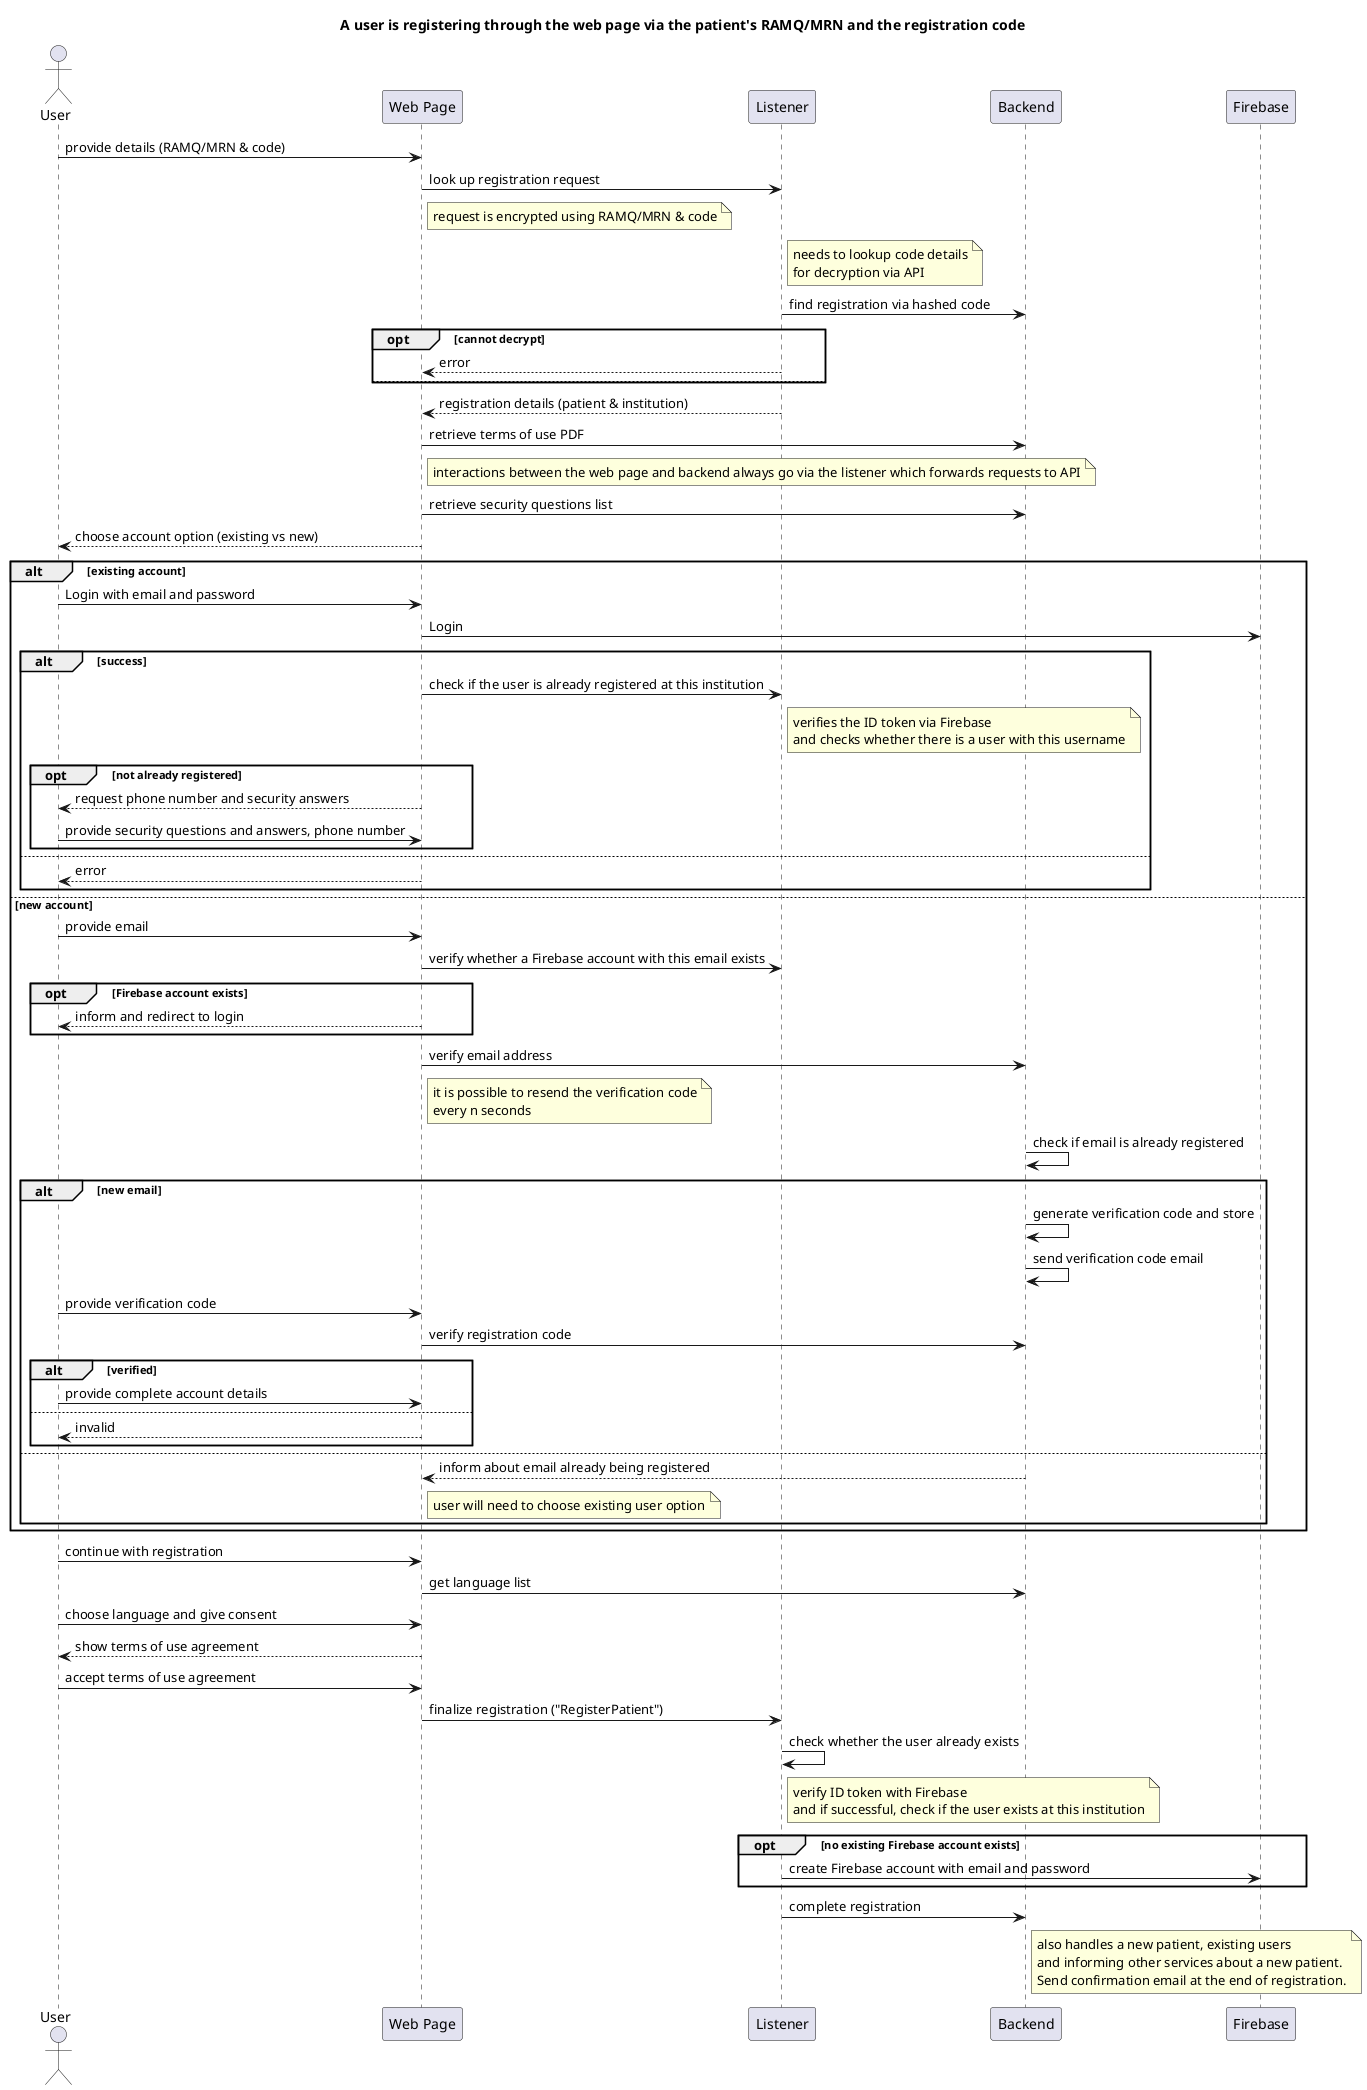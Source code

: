 @startuml sequence

title "A user is registering through the web page via the patient's RAMQ/MRN and the registration code"

actor User
participant FE as "Web Page"
participant BE as "Listener"
participant API as "Backend"
participant Firebase

User -> FE: provide details (RAMQ/MRN & code)
FE -> BE: look up registration request
note right of FE: request is encrypted using RAMQ/MRN & code
note right of BE: needs to lookup code details\nfor decryption via API
BE -> API: find registration via hashed code

opt cannot decrypt
    BE --> FE: error
else
end

BE --> FE: registration details (patient & institution)
FE -> API: retrieve terms of use PDF
note right of FE: interactions between the web page and backend always go via the listener which forwards requests to API
FE -> API: retrieve security questions list
FE --> User: choose account option (existing vs new)

alt existing account
    User -> FE: Login with email and password
    FE -> Firebase: Login
    alt success
        FE -> BE: check if the user is already registered at this institution
        note right of BE: verifies the ID token via Firebase\nand checks whether there is a user with this username
        opt not already registered
            FE --> User: request phone number and security answers
            User -> FE: provide security questions and answers, phone number
        end
    else
        FE --> User: error
    end
else new account
    User -> FE: provide email
    FE -> BE: verify whether a Firebase account with this email exists
    opt Firebase account exists
        FE --> User: inform and redirect to login
    end
    FE -> API: verify email address
    note right of FE: it is possible to resend the verification code\nevery n seconds
    API -> API: check if email is already registered
    alt new email
        API -> API: generate verification code and store
        API -> API: send verification code email
        User -> FE: provide verification code
        FE -> API: verify registration code

        alt verified
            User -> FE: provide complete account details
        else
            FE --> User: invalid
        end
    else
        API --> FE: inform about email already being registered
        note right of FE: user will need to choose existing user option
    end
end

User -> FE: continue with registration
FE -> API: get language list
User -> FE: choose language and give consent
FE --> User: show terms of use agreement
User -> FE: accept terms of use agreement
FE -> BE: finalize registration ("RegisterPatient")

BE -> BE: check whether the user already exists
note right of BE: verify ID token with Firebase\nand if successful, check if the user exists at this institution

opt no existing Firebase account exists
    BE -> Firebase: create Firebase account with email and password
end

BE -> API: complete registration
note right of API: also handles a new patient, existing users\nand informing other services about a new patient. \nSend confirmation email at the end of registration.

@enduml
